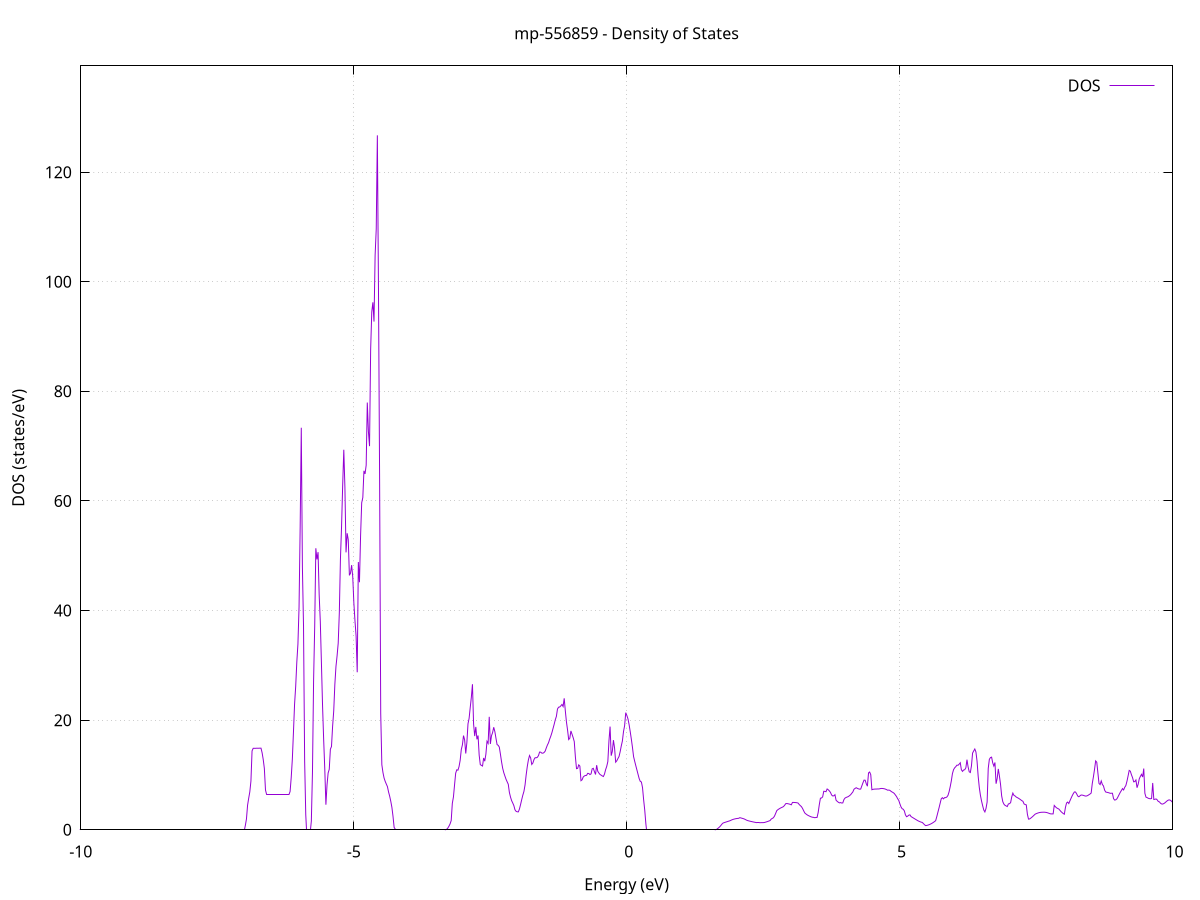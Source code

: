 set title 'mp-556859 - Density of States'
set xlabel 'Energy (eV)'
set ylabel 'DOS (states/eV)'
set grid
set xrange [-10:10]
set yrange [0:139.391]
set xzeroaxis lt -1
set terminal png size 800,600
set output 'mp-556859_dos_gnuplot.png'
plot '-' using 1:2 with lines title 'DOS'
-18.914600 0.000000
-18.894100 0.000000
-18.873600 0.000000
-18.853100 0.000000
-18.832600 0.000000
-18.812100 0.000000
-18.791600 0.000000
-18.771100 0.000000
-18.750600 0.000000
-18.730100 0.000000
-18.709600 0.000000
-18.689100 0.000000
-18.668600 0.000000
-18.648100 0.000000
-18.627600 0.000000
-18.607100 0.000000
-18.586600 0.000000
-18.566100 0.000000
-18.545600 0.000000
-18.525100 0.000000
-18.504600 0.000000
-18.484100 0.000000
-18.463600 0.000000
-18.443100 0.000000
-18.422600 0.000000
-18.402100 0.000000
-18.381700 0.000000
-18.361200 0.000000
-18.340700 0.000000
-18.320200 0.000000
-18.299700 0.000000
-18.279200 0.000000
-18.258700 0.000000
-18.238200 0.000000
-18.217700 0.000000
-18.197200 0.000000
-18.176700 0.000000
-18.156200 0.000000
-18.135700 0.000000
-18.115200 0.000000
-18.094700 0.000000
-18.074200 0.000000
-18.053700 0.000000
-18.033200 0.000000
-18.012700 0.000000
-17.992200 0.000000
-17.971700 0.000000
-17.951200 0.000000
-17.930700 0.000000
-17.910200 0.000000
-17.889700 0.000000
-17.869200 0.000000
-17.848700 0.000000
-17.828200 0.000000
-17.807700 0.000000
-17.787200 0.000000
-17.766800 0.000000
-17.746300 0.000000
-17.725800 0.000000
-17.705300 0.000000
-17.684800 0.000000
-17.664300 0.000000
-17.643800 0.000000
-17.623300 0.000000
-17.602800 0.000000
-17.582300 0.000000
-17.561800 0.000000
-17.541300 0.000000
-17.520800 0.000000
-17.500300 0.000000
-17.479800 0.000000
-17.459300 0.000000
-17.438800 0.000000
-17.418300 0.000000
-17.397800 0.000000
-17.377300 0.000000
-17.356800 0.000000
-17.336300 0.000000
-17.315800 0.000000
-17.295300 0.000000
-17.274800 0.000000
-17.254300 0.000000
-17.233800 0.000000
-17.213300 0.000000
-17.192800 0.000000
-17.172300 0.000000
-17.151800 0.000000
-17.131400 0.000000
-17.110900 0.000000
-17.090400 0.000000
-17.069900 0.000000
-17.049400 0.005500
-17.028900 0.795100
-17.008400 2.482000
-16.987900 5.454400
-16.967400 7.640600
-16.946900 9.557300
-16.926400 9.855300
-16.905900 10.261700
-16.885400 15.943500
-16.864900 18.017700
-16.844400 21.196600
-16.823900 34.826800
-16.803400 37.112000
-16.782900 34.998900
-16.762400 32.748000
-16.741900 25.202600
-16.721400 23.747600
-16.700900 23.756600
-16.680400 22.887800
-16.659900 19.266500
-16.639400 16.420000
-16.618900 11.788600
-16.598400 6.389800
-16.577900 0.000000
-16.557400 3.635900
-16.536900 11.410300
-16.516500 17.826600
-16.496000 20.524600
-16.475500 20.948600
-16.455000 20.952500
-16.434500 20.956700
-16.414000 20.961200
-16.393500 21.034800
-16.373000 21.877400
-16.352500 24.574700
-16.332000 31.552200
-16.311500 39.707800
-16.291000 40.211600
-16.270500 40.271700
-16.250000 35.985000
-16.229500 0.000000
-16.209000 0.000000
-16.188500 0.000000
-16.168000 0.000000
-16.147500 0.000000
-16.127000 0.000000
-16.106500 0.000000
-16.086000 0.000000
-16.065500 0.000000
-16.045000 0.000000
-16.024500 0.000000
-16.004000 0.000000
-15.983500 0.000000
-15.963000 0.000000
-15.942500 0.000000
-15.922000 0.000000
-15.901500 0.000000
-15.881100 0.000000
-15.860600 0.000000
-15.840100 0.000000
-15.819600 0.000000
-15.799100 0.000000
-15.778600 0.000000
-15.758100 0.000000
-15.737600 0.000000
-15.717100 0.000000
-15.696600 0.000000
-15.676100 0.000000
-15.655600 0.000000
-15.635100 0.000000
-15.614600 0.000000
-15.594100 0.000000
-15.573600 0.000000
-15.553100 0.000000
-15.532600 0.000000
-15.512100 0.000000
-15.491600 0.000000
-15.471100 0.000000
-15.450600 0.000000
-15.430100 0.000000
-15.409600 0.000000
-15.389100 0.000000
-15.368600 0.000000
-15.348100 0.000000
-15.327600 0.000000
-15.307100 0.000000
-15.286600 0.000000
-15.266200 0.000000
-15.245700 0.000000
-15.225200 0.000000
-15.204700 0.000000
-15.184200 0.000000
-15.163700 0.000000
-15.143200 0.000000
-15.122700 0.000000
-15.102200 0.000000
-15.081700 0.000000
-15.061200 0.000000
-15.040700 0.000000
-15.020200 0.000000
-14.999700 0.000000
-14.979200 0.000000
-14.958700 0.000000
-14.938200 0.000000
-14.917700 0.000000
-14.897200 0.000000
-14.876700 0.000000
-14.856200 0.000000
-14.835700 0.000000
-14.815200 0.000000
-14.794700 0.000000
-14.774200 0.000000
-14.753700 0.000000
-14.733200 0.000000
-14.712700 0.000000
-14.692200 0.000000
-14.671700 0.000000
-14.651200 0.000000
-14.630800 0.000000
-14.610300 0.000000
-14.589800 0.000000
-14.569300 0.000000
-14.548800 0.000000
-14.528300 0.000000
-14.507800 0.000000
-14.487300 0.000000
-14.466800 0.000000
-14.446300 0.000000
-14.425800 0.000000
-14.405300 0.000000
-14.384800 0.000000
-14.364300 0.000000
-14.343800 0.000000
-14.323300 0.000000
-14.302800 0.000000
-14.282300 0.000000
-14.261800 0.000000
-14.241300 0.000000
-14.220800 0.000000
-14.200300 0.000000
-14.179800 0.000000
-14.159300 0.000000
-14.138800 0.000000
-14.118300 0.000000
-14.097800 0.000000
-14.077300 0.000000
-14.056800 0.000000
-14.036300 0.000000
-14.015900 0.000000
-13.995400 0.000000
-13.974900 0.000000
-13.954400 0.000000
-13.933900 0.000000
-13.913400 0.000000
-13.892900 0.000000
-13.872400 0.000000
-13.851900 0.000000
-13.831400 0.000000
-13.810900 0.000000
-13.790400 0.000000
-13.769900 0.000000
-13.749400 0.000000
-13.728900 0.000000
-13.708400 0.000000
-13.687900 0.000000
-13.667400 0.000000
-13.646900 0.000000
-13.626400 0.000000
-13.605900 0.000000
-13.585400 0.000000
-13.564900 0.000000
-13.544400 0.000000
-13.523900 0.000000
-13.503400 0.000000
-13.482900 0.000000
-13.462400 0.000000
-13.441900 0.000000
-13.421400 0.000000
-13.400900 0.000000
-13.380500 0.000000
-13.360000 0.000000
-13.339500 0.000000
-13.319000 0.000000
-13.298500 0.000000
-13.278000 0.000000
-13.257500 0.000000
-13.237000 0.000000
-13.216500 0.000000
-13.196000 0.000000
-13.175500 0.000000
-13.155000 0.000000
-13.134500 0.000000
-13.114000 0.000000
-13.093500 0.000000
-13.073000 0.000000
-13.052500 0.000000
-13.032000 0.000000
-13.011500 0.000000
-12.991000 0.000000
-12.970500 0.000000
-12.950000 0.000000
-12.929500 0.000000
-12.909000 0.000000
-12.888500 0.000000
-12.868000 0.000000
-12.847500 0.000000
-12.827000 0.000000
-12.806500 0.000000
-12.786000 0.000000
-12.765600 0.000000
-12.745100 0.000000
-12.724600 0.000000
-12.704100 0.000000
-12.683600 0.000000
-12.663100 0.000000
-12.642600 0.000000
-12.622100 0.000000
-12.601600 0.000000
-12.581100 0.000000
-12.560600 0.000000
-12.540100 0.000000
-12.519600 0.000000
-12.499100 0.000000
-12.478600 0.000000
-12.458100 0.000000
-12.437600 0.000000
-12.417100 0.000000
-12.396600 0.000000
-12.376100 0.000000
-12.355600 0.000000
-12.335100 0.000000
-12.314600 0.000000
-12.294100 0.000000
-12.273600 0.000000
-12.253100 0.000000
-12.232600 0.000000
-12.212100 0.000000
-12.191600 0.000000
-12.171100 0.000000
-12.150600 0.000000
-12.130200 0.000000
-12.109700 0.000000
-12.089200 0.000000
-12.068700 0.000000
-12.048200 0.000000
-12.027700 0.000000
-12.007200 0.000000
-11.986700 0.000000
-11.966200 0.000000
-11.945700 0.000000
-11.925200 0.000000
-11.904700 0.000000
-11.884200 0.000000
-11.863700 0.000000
-11.843200 0.000000
-11.822700 0.000000
-11.802200 0.000000
-11.781700 0.000000
-11.761200 0.000000
-11.740700 0.000000
-11.720200 0.000000
-11.699700 0.000000
-11.679200 0.000000
-11.658700 0.000000
-11.638200 0.000000
-11.617700 0.000000
-11.597200 0.000000
-11.576700 0.000000
-11.556200 0.000000
-11.535700 0.000000
-11.515300 0.000000
-11.494800 0.000000
-11.474300 0.000000
-11.453800 0.000000
-11.433300 0.000000
-11.412800 0.000000
-11.392300 0.000000
-11.371800 0.000000
-11.351300 0.000000
-11.330800 0.000000
-11.310300 0.000000
-11.289800 0.000000
-11.269300 0.000000
-11.248800 0.000000
-11.228300 0.000000
-11.207800 0.000000
-11.187300 0.000000
-11.166800 0.000000
-11.146300 0.000000
-11.125800 0.000000
-11.105300 0.000000
-11.084800 0.000000
-11.064300 0.000000
-11.043800 0.000000
-11.023300 0.000000
-11.002800 0.000000
-10.982300 0.000000
-10.961800 0.000000
-10.941300 0.000000
-10.920800 0.000000
-10.900300 0.000000
-10.879900 0.000000
-10.859400 0.000000
-10.838900 0.000000
-10.818400 0.000000
-10.797900 0.000000
-10.777400 0.000000
-10.756900 0.000000
-10.736400 0.000000
-10.715900 0.000000
-10.695400 0.000000
-10.674900 0.000000
-10.654400 0.000000
-10.633900 0.000000
-10.613400 0.000000
-10.592900 0.000000
-10.572400 0.000000
-10.551900 0.000000
-10.531400 0.000000
-10.510900 0.000000
-10.490400 0.000000
-10.469900 0.000000
-10.449400 0.000000
-10.428900 0.000000
-10.408400 0.000000
-10.387900 0.000000
-10.367400 0.000000
-10.346900 0.000000
-10.326400 0.000000
-10.305900 0.000000
-10.285400 0.000000
-10.265000 0.000000
-10.244500 0.000000
-10.224000 0.000000
-10.203500 0.000000
-10.183000 0.000000
-10.162500 0.000000
-10.142000 0.000000
-10.121500 0.000000
-10.101000 0.000000
-10.080500 0.000000
-10.060000 0.000000
-10.039500 0.000000
-10.019000 0.000000
-9.998500 0.000000
-9.978000 0.000000
-9.957500 0.000000
-9.937000 0.000000
-9.916500 0.000000
-9.896000 0.000000
-9.875500 0.000000
-9.855000 0.000000
-9.834500 0.000000
-9.814000 0.000000
-9.793500 0.000000
-9.773000 0.000000
-9.752500 0.000000
-9.732000 0.000000
-9.711500 0.000000
-9.691000 0.000000
-9.670500 0.000000
-9.650000 0.000000
-9.629600 0.000000
-9.609100 0.000000
-9.588600 0.000000
-9.568100 0.000000
-9.547600 0.000000
-9.527100 0.000000
-9.506600 0.000000
-9.486100 0.000000
-9.465600 0.000000
-9.445100 0.000000
-9.424600 0.000000
-9.404100 0.000000
-9.383600 0.000000
-9.363100 0.000000
-9.342600 0.000000
-9.322100 0.000000
-9.301600 0.000000
-9.281100 0.000000
-9.260600 0.000000
-9.240100 0.000000
-9.219600 0.000000
-9.199100 0.000000
-9.178600 0.000000
-9.158100 0.000000
-9.137600 0.000000
-9.117100 0.000000
-9.096600 0.000000
-9.076100 0.000000
-9.055600 0.000000
-9.035100 0.000000
-9.014700 0.000000
-8.994200 0.000000
-8.973700 0.000000
-8.953200 0.000000
-8.932700 0.000000
-8.912200 0.000000
-8.891700 0.000000
-8.871200 0.000000
-8.850700 0.000000
-8.830200 0.000000
-8.809700 0.000000
-8.789200 0.000000
-8.768700 0.000000
-8.748200 0.000000
-8.727700 0.000000
-8.707200 0.000000
-8.686700 0.000000
-8.666200 0.000000
-8.645700 0.000000
-8.625200 0.000000
-8.604700 0.000000
-8.584200 0.000000
-8.563700 0.000000
-8.543200 0.000000
-8.522700 0.000000
-8.502200 0.000000
-8.481700 0.000000
-8.461200 0.000000
-8.440700 0.000000
-8.420200 0.000000
-8.399700 0.000000
-8.379300 0.000000
-8.358800 0.000000
-8.338300 0.000000
-8.317800 0.000000
-8.297300 0.000000
-8.276800 0.000000
-8.256300 0.000000
-8.235800 0.000000
-8.215300 0.000000
-8.194800 0.000000
-8.174300 0.000000
-8.153800 0.000000
-8.133300 0.000000
-8.112800 0.000000
-8.092300 0.000000
-8.071800 0.000000
-8.051300 0.000000
-8.030800 0.000000
-8.010300 0.000000
-7.989800 0.000000
-7.969300 0.000000
-7.948800 0.000000
-7.928300 0.000000
-7.907800 0.000000
-7.887300 0.000000
-7.866800 0.000000
-7.846300 0.000000
-7.825800 0.000000
-7.805300 0.000000
-7.784800 0.000000
-7.764400 0.000000
-7.743900 0.000000
-7.723400 0.000000
-7.702900 0.000000
-7.682400 0.000000
-7.661900 0.000000
-7.641400 0.000000
-7.620900 0.000000
-7.600400 0.000000
-7.579900 0.000000
-7.559400 0.000000
-7.538900 0.000000
-7.518400 0.000000
-7.497900 0.000000
-7.477400 0.000000
-7.456900 0.000000
-7.436400 0.000000
-7.415900 0.000000
-7.395400 0.000000
-7.374900 0.000000
-7.354400 0.000000
-7.333900 0.000000
-7.313400 0.000000
-7.292900 0.000000
-7.272400 0.000000
-7.251900 0.000000
-7.231400 0.000000
-7.210900 0.000000
-7.190400 0.000000
-7.169900 0.000000
-7.149400 0.000000
-7.129000 0.000000
-7.108500 0.000000
-7.088000 0.000000
-7.067500 0.000000
-7.047000 0.000000
-7.026500 0.000000
-7.006000 0.000000
-6.985500 0.775100
-6.965000 1.966500
-6.944500 4.485800
-6.924000 5.758900
-6.903500 6.925900
-6.883000 8.891300
-6.862500 14.390900
-6.842000 14.862600
-6.821500 14.866700
-6.801000 14.870900
-6.780500 14.875100
-6.760000 14.879300
-6.739500 14.883600
-6.719000 14.887900
-6.698500 14.892300
-6.678000 14.037600
-6.657500 12.806400
-6.637000 11.181700
-6.616500 7.261700
-6.596000 6.439100
-6.575500 6.438900
-6.555000 6.438600
-6.534500 6.438400
-6.514100 6.438100
-6.493600 6.437800
-6.473100 6.437600
-6.452600 6.437300
-6.432100 6.437000
-6.411600 6.436800
-6.391100 6.436500
-6.370600 6.436300
-6.350100 6.436000
-6.329600 6.435700
-6.309100 6.435500
-6.288600 6.435200
-6.268100 6.435000
-6.247600 6.434700
-6.227100 6.434400
-6.206600 6.434200
-6.186100 6.436000
-6.165600 6.981200
-6.145100 9.533100
-6.124600 12.856500
-6.104100 17.790200
-6.083600 22.922000
-6.063100 26.139500
-6.042600 30.583300
-6.022100 33.885300
-6.001600 40.639000
-5.981100 55.235900
-5.960600 73.356300
-5.940100 47.949300
-5.919600 37.153400
-5.899100 12.542900
-5.878700 2.762500
-5.858200 0.000000
-5.837700 0.000000
-5.817200 0.000000
-5.796700 0.000000
-5.776200 1.602500
-5.755700 10.502300
-5.735200 27.214800
-5.714700 37.123100
-5.694200 51.369200
-5.673700 49.329400
-5.653200 50.661700
-5.632700 42.824900
-5.612200 38.013000
-5.591700 30.431400
-5.571200 22.712400
-5.550700 16.453600
-5.530200 11.094600
-5.509700 4.571700
-5.489200 8.181100
-5.468700 10.359500
-5.448200 11.040100
-5.427700 14.703800
-5.407200 15.194400
-5.386700 18.898000
-5.366200 21.687900
-5.345700 26.511600
-5.325200 29.797900
-5.304700 31.743800
-5.284200 34.052200
-5.263800 39.551500
-5.243300 49.400700
-5.222800 55.322200
-5.202300 62.854800
-5.181800 69.346900
-5.161300 62.435200
-5.140800 50.614800
-5.120300 54.107600
-5.099800 52.936800
-5.079300 46.426500
-5.058800 46.812400
-5.038300 48.293300
-5.017800 46.156900
-4.997300 41.359700
-4.976800 38.091300
-4.956300 35.327400
-4.935800 28.739600
-4.915300 48.855700
-4.894800 45.169700
-4.874300 53.655200
-4.853800 59.669600
-4.833300 60.622800
-4.812800 65.503200
-4.792300 64.940700
-4.771800 66.526400
-4.751300 77.961900
-4.730800 72.666500
-4.710300 70.002100
-4.689800 87.661300
-4.669300 94.504800
-4.648800 96.245100
-4.628400 92.734100
-4.607900 104.856400
-4.587400 109.624900
-4.566900 126.718700
-4.546400 98.748200
-4.525900 64.485900
-4.505400 21.240900
-4.484900 11.874000
-4.464400 10.451800
-4.443900 9.442600
-4.423400 8.832300
-4.402900 8.344800
-4.382400 7.873400
-4.361900 6.903800
-4.341400 6.129600
-4.320900 5.193500
-4.300400 4.077200
-4.279900 2.424700
-4.259400 0.424400
-4.238900 0.000000
-4.218400 0.000000
-4.197900 0.000000
-4.177400 0.000000
-4.156900 0.000000
-4.136400 0.000000
-4.115900 0.000000
-4.095400 0.000000
-4.074900 0.000000
-4.054400 0.000000
-4.033900 0.000000
-4.013500 0.000000
-3.993000 0.000000
-3.972500 0.000000
-3.952000 0.000000
-3.931500 0.000000
-3.911000 0.000000
-3.890500 0.000000
-3.870000 0.000000
-3.849500 0.000000
-3.829000 0.000000
-3.808500 0.000000
-3.788000 0.000000
-3.767500 0.000000
-3.747000 0.000000
-3.726500 0.000000
-3.706000 0.000000
-3.685500 0.000000
-3.665000 0.000000
-3.644500 0.000000
-3.624000 0.000000
-3.603500 0.000000
-3.583000 0.000000
-3.562500 0.000000
-3.542000 0.000000
-3.521500 0.000000
-3.501000 0.000000
-3.480500 0.000000
-3.460000 0.000000
-3.439500 0.000000
-3.419000 0.000000
-3.398500 0.000000
-3.378100 0.000000
-3.357600 0.000000
-3.337100 0.000000
-3.316600 0.004100
-3.296100 0.098700
-3.275600 0.318200
-3.255100 0.658900
-3.234600 1.072800
-3.214100 1.688900
-3.193600 4.820500
-3.173100 5.994400
-3.152600 8.205500
-3.132100 10.332100
-3.111600 10.944600
-3.091100 10.870000
-3.070600 11.526800
-3.050100 12.652700
-3.029600 14.619200
-3.009100 15.472800
-2.988600 17.183300
-2.968100 16.413100
-2.947600 13.919000
-2.927100 15.901800
-2.906600 19.332900
-2.886100 20.336300
-2.865600 22.312200
-2.845100 24.174000
-2.824600 26.558600
-2.804100 19.312500
-2.783600 17.099200
-2.763200 18.770400
-2.742700 16.504800
-2.722200 17.200800
-2.701700 13.614400
-2.681200 11.883800
-2.660700 11.753300
-2.640200 11.630900
-2.619700 13.101400
-2.599200 12.512600
-2.578700 13.796800
-2.558200 16.145400
-2.537700 15.769700
-2.517200 20.609700
-2.496700 15.658200
-2.476200 17.158000
-2.455700 17.734800
-2.435200 18.707000
-2.414700 17.929400
-2.394200 16.717100
-2.373700 15.541700
-2.353200 15.411800
-2.332700 15.082100
-2.312200 13.785600
-2.291700 12.402000
-2.271200 11.223900
-2.250700 10.422400
-2.230200 9.811200
-2.209700 9.221700
-2.189200 8.757600
-2.168700 8.307000
-2.148200 6.820100
-2.127800 5.973500
-2.107300 5.324300
-2.086800 4.886000
-2.066300 4.411100
-2.045800 3.646900
-2.025300 3.364900
-2.004800 3.281500
-1.984300 3.262800
-1.963800 3.792600
-1.943300 4.603700
-1.922800 5.482300
-1.902300 6.304300
-1.881800 6.998900
-1.861300 8.180300
-1.840800 10.010900
-1.820300 11.547300
-1.799800 12.758300
-1.779300 13.548200
-1.758800 13.115900
-1.738300 11.917100
-1.717800 12.183000
-1.697300 12.811700
-1.676800 13.150700
-1.656300 13.136800
-1.635800 13.225400
-1.615300 13.534400
-1.594800 14.185900
-1.574300 14.159100
-1.553800 13.985600
-1.533300 13.975200
-1.512900 14.095900
-1.492400 14.351800
-1.471900 14.946600
-1.451400 15.465600
-1.430900 15.881200
-1.410400 16.526600
-1.389900 17.073600
-1.369400 17.708500
-1.348900 18.467200
-1.328400 19.218700
-1.307900 20.055200
-1.287400 20.682400
-1.266900 22.044500
-1.246400 22.367300
-1.225900 22.410900
-1.205400 22.617000
-1.184900 22.869400
-1.164400 22.491700
-1.143900 23.983700
-1.123400 21.704300
-1.102900 19.678200
-1.082400 18.202900
-1.061900 16.461400
-1.041400 16.699700
-1.020900 18.037500
-1.000400 17.429400
-0.979900 16.818800
-0.959400 16.081100
-0.938900 13.273500
-0.918400 11.153300
-0.897900 11.210800
-0.877500 11.841300
-0.857000 11.622100
-0.836500 8.954800
-0.816000 9.112600
-0.795500 9.631900
-0.775000 9.819300
-0.754500 9.905600
-0.734000 9.933300
-0.713500 10.294800
-0.693000 10.266600
-0.672500 10.073200
-0.652000 10.199300
-0.631500 11.116600
-0.611000 11.211900
-0.590500 10.607500
-0.570000 10.091900
-0.549500 11.787200
-0.529000 10.678500
-0.508500 10.357400
-0.488000 10.092500
-0.467500 9.968800
-0.447000 9.827400
-0.426500 9.715600
-0.406000 10.160000
-0.385500 10.959900
-0.365000 11.561800
-0.344500 12.449200
-0.324000 16.223000
-0.303500 18.827300
-0.283000 13.524000
-0.262600 14.294200
-0.242100 16.362100
-0.221600 14.942100
-0.201100 12.337700
-0.180600 12.585600
-0.160100 12.998100
-0.139600 13.365100
-0.119100 14.233100
-0.098600 15.288600
-0.078100 16.195900
-0.057600 17.907200
-0.037100 19.000500
-0.016600 21.369500
0.003900 20.857700
0.024400 20.228000
0.044900 19.197800
0.065400 17.920100
0.085900 16.543800
0.106400 15.045000
0.126900 13.355300
0.147400 12.496000
0.167900 11.695700
0.188400 10.903400
0.208900 10.118900
0.229400 9.342500
0.249900 8.828600
0.270400 8.720700
0.290900 7.684400
0.311400 5.458500
0.331900 3.535000
0.352400 1.062600
0.372800 0.000000
0.393300 0.000000
0.413800 0.000000
0.434300 0.000000
0.454800 0.000000
0.475300 0.000000
0.495800 0.000000
0.516300 0.000000
0.536800 0.000000
0.557300 0.000000
0.577800 0.000000
0.598300 0.000000
0.618800 0.000000
0.639300 0.000000
0.659800 0.000000
0.680300 0.000000
0.700800 0.000000
0.721300 0.000000
0.741800 0.000000
0.762300 0.000000
0.782800 0.000000
0.803300 0.000000
0.823800 0.000000
0.844300 0.000000
0.864800 0.000000
0.885300 0.000000
0.905800 0.000000
0.926300 0.000000
0.946800 0.000000
0.967300 0.000000
0.987700 0.000000
1.008200 0.000000
1.028700 0.000000
1.049200 0.000000
1.069700 0.000000
1.090200 0.000000
1.110700 0.000000
1.131200 0.000000
1.151700 0.000000
1.172200 0.000000
1.192700 0.000000
1.213200 0.000000
1.233700 0.000000
1.254200 0.000000
1.274700 0.000000
1.295200 0.000000
1.315700 0.000000
1.336200 0.000000
1.356700 0.000000
1.377200 0.000000
1.397700 0.000000
1.418200 0.000000
1.438700 0.000000
1.459200 0.000000
1.479700 0.000000
1.500200 0.000000
1.520700 0.000000
1.541200 0.000000
1.561700 0.000000
1.582200 0.000000
1.602700 0.000000
1.623100 0.000600
1.643600 0.054200
1.664100 0.191800
1.684600 0.362100
1.705100 0.542800
1.725600 0.778900
1.746100 1.039100
1.766600 1.233700
1.787100 1.303700
1.807600 1.372400
1.828100 1.439900
1.848600 1.506300
1.869100 1.571400
1.889600 1.635400
1.910100 1.731800
1.930600 1.824200
1.951100 1.898800
1.971600 1.956500
1.992100 2.004200
2.012600 2.043600
2.033100 2.074600
2.053600 2.097200
2.074100 2.209900
2.094600 2.153800
2.115100 2.096000
2.135600 2.036700
2.156100 1.964600
2.176600 1.860500
2.197100 1.755800
2.217600 1.675100
2.238000 1.620100
2.258500 1.568600
2.279000 1.519200
2.299500 1.472000
2.320000 1.426900
2.340500 1.383900
2.361000 1.343100
2.381500 1.304300
2.402000 1.282400
2.422500 1.282800
2.443000 1.289600
2.463500 1.302900
2.484000 1.308000
2.504500 1.307700
2.525000 1.331700
2.545500 1.392500
2.566000 1.457600
2.586500 1.527000
2.607000 1.600700
2.627500 1.678700
2.648000 1.948200
2.668500 2.073600
2.689000 2.198900
2.709500 2.514900
2.730000 2.988600
2.750500 3.493400
2.771000 3.667200
2.791500 3.805400
2.812000 3.927700
2.832500 4.034200
2.853000 4.124700
2.873400 4.235900
2.893900 4.468400
2.914400 4.762900
2.934900 4.790100
2.955400 4.753300
2.975900 4.702100
2.996400 4.636500
3.016900 4.557000
3.037400 4.983900
3.057900 4.988800
3.078400 4.978600
3.098900 4.959100
3.119400 4.931700
3.139900 4.882400
3.160400 4.618900
3.180900 4.415600
3.201400 4.231600
3.221900 3.909300
3.242400 3.476700
3.262900 3.075500
3.283400 2.894600
3.303900 2.741300
3.324400 2.615600
3.344900 2.517600
3.365400 2.417500
3.385900 2.339600
3.406400 2.286700
3.426900 2.258600
3.447400 2.200900
3.467900 2.241700
3.488300 2.254800
3.508800 3.154700
3.529300 4.568500
3.549800 5.757300
3.570300 5.802400
3.590800 5.999300
3.611300 7.025900
3.631800 7.008600
3.652300 6.947500
3.672800 7.446700
3.693300 7.299600
3.713800 7.089300
3.734300 6.815800
3.754800 6.345500
3.775300 6.168600
3.795800 6.195800
3.816300 6.399500
3.836800 5.391900
3.857300 5.187700
3.877800 5.024700
3.898300 4.907400
3.918800 4.959200
3.939300 4.882800
3.959800 4.901000
3.980300 5.501400
4.000800 5.785500
4.021300 5.901300
4.041800 5.979700
4.062300 6.068100
4.082800 6.225300
4.103200 6.391700
4.123700 6.655600
4.144200 6.905800
4.164700 7.394900
4.185200 7.548500
4.205700 7.672500
4.226200 7.559200
4.246700 7.468800
4.267200 7.413200
4.287700 7.427700
4.308200 7.994100
4.328700 8.558700
4.349200 9.062900
4.369700 9.042800
4.390200 8.387800
4.410700 7.949500
4.431200 10.369500
4.451700 10.539800
4.472200 10.050000
4.492700 7.306500
4.513200 7.381900
4.533700 7.414900
4.554200 7.426200
4.574700 7.437100
4.595200 7.444200
4.615700 7.447200
4.636200 7.477200
4.656700 7.535500
4.677200 7.541400
4.697700 7.521200
4.718200 7.484900
4.738600 7.428400
4.759100 7.340800
4.779600 7.229400
4.800100 7.240000
4.820600 7.206200
4.841100 7.037800
4.861600 6.898300
4.882100 6.787300
4.902600 6.633300
4.923100 6.352800
4.943600 6.077700
4.964100 5.678600
4.984600 5.375600
5.005100 4.751700
5.025600 4.195500
5.046100 3.850100
5.066600 3.749600
5.087100 3.458300
5.107600 2.719500
5.128100 2.382500
5.148600 2.484000
5.169100 2.668000
5.189600 2.719800
5.210100 2.412800
5.230600 2.286300
5.251100 2.160700
5.271600 2.035700
5.292100 1.911500
5.312600 1.788000
5.333100 1.665300
5.353500 1.560800
5.374000 1.473500
5.394500 1.394500
5.415000 1.342500
5.435500 1.148000
5.456000 0.932400
5.476500 0.760800
5.497000 0.789500
5.517500 0.845500
5.538000 0.916500
5.558500 1.002600
5.579000 1.103700
5.599500 1.219900
5.620000 1.351100
5.640500 1.497400
5.661000 1.659400
5.681500 2.385900
5.702000 3.195200
5.722500 3.980900
5.743000 4.822100
5.763500 5.646700
5.784000 5.853200
5.804500 5.642100
5.825000 5.866400
5.845500 5.870700
5.866000 5.978700
5.886500 6.267100
5.907000 6.930300
5.927500 7.856800
5.948000 8.915900
5.968500 10.248000
5.988900 10.961700
6.009400 11.303500
6.029900 11.516600
6.050400 11.790000
6.070900 11.772200
6.091400 11.968500
6.111900 12.228700
6.132400 10.957700
6.152900 10.654900
6.173400 10.905600
6.193900 10.959800
6.214400 11.307600
6.234900 12.790700
6.255400 11.475800
6.275900 10.576800
6.296400 10.449200
6.316900 11.658700
6.337400 13.992800
6.357900 14.389000
6.378400 14.740600
6.398900 14.191300
6.419400 12.511400
6.439900 9.775400
6.460400 7.727000
6.480900 6.303200
6.501400 5.260400
6.521900 4.392900
6.542400 3.609800
6.562900 3.257600
6.583400 3.885400
6.603800 5.049800
6.624300 11.194900
6.644800 12.854100
6.665300 13.179200
6.685800 13.252700
6.706300 12.219100
6.726800 11.635000
6.747300 12.279900
6.767800 8.406000
6.788300 9.360700
6.808800 11.102500
6.829300 9.806600
6.849800 8.286300
6.870300 6.178700
6.890800 5.129000
6.911300 4.680900
6.931800 4.457000
6.952300 4.352300
6.972800 4.239200
6.993300 4.714000
7.013800 4.765600
7.034300 4.950300
7.054800 5.996200
7.075300 6.694200
7.095800 6.274700
7.116300 6.172700
7.136800 5.974800
7.157300 5.867400
7.177800 5.751700
7.198300 5.620000
7.218800 5.472500
7.239200 5.314700
7.259700 5.200300
7.280200 4.723300
7.300700 4.604300
7.321200 4.547600
7.341700 2.834200
7.362200 1.943000
7.382700 1.979000
7.403200 2.124900
7.423700 2.289300
7.444200 2.472200
7.464700 2.670900
7.485200 2.860600
7.505700 2.947400
7.526200 3.031800
7.546700 3.098900
7.567200 3.148800
7.587700 3.182000
7.608200 3.198700
7.628700 3.206300
7.649200 3.207700
7.669700 3.190200
7.690200 3.159100
7.710700 3.100000
7.731200 3.028000
7.751700 2.945400
7.772200 2.895600
7.792700 2.893200
7.813200 2.891600
7.833700 4.443800
7.854100 4.212700
7.874600 4.017100
7.895100 3.887900
7.915600 3.801000
7.936100 3.571500
7.956600 3.329100
7.977100 3.143800
7.997600 2.967100
8.018100 2.837700
8.038600 4.070200
8.059100 4.889000
8.079600 5.054800
8.100100 4.788500
8.120600 5.272800
8.141100 5.742900
8.161600 6.192300
8.182100 6.585200
8.202600 6.903200
8.223100 6.890600
8.243600 6.565800
8.264100 6.154000
8.284600 6.025100
8.305100 6.191400
8.325600 6.342000
8.346100 6.325000
8.366600 6.280800
8.387100 6.203200
8.407600 6.148300
8.428100 6.170200
8.448600 6.261000
8.469100 6.394100
8.489500 6.527300
8.510000 6.700500
8.530500 8.452200
8.551000 9.645400
8.571500 11.015600
8.592000 12.566000
8.612500 12.326600
8.633000 10.402900
8.653500 8.460000
8.674000 8.246300
8.694500 8.909100
8.715000 8.267600
8.735500 7.995600
8.756000 7.240700
8.776500 6.889400
8.797000 6.839800
8.817500 6.794900
8.838000 6.735400
8.858500 6.656900
8.879000 6.666900
8.899500 6.667200
8.920000 5.679800
8.940500 5.417300
8.961000 5.469200
8.981500 5.645300
9.002000 6.022600
9.022500 6.433000
9.043000 6.827600
9.063500 7.161600
9.084000 7.513900
9.104400 7.263900
9.124900 7.746600
9.145400 8.069200
9.165900 8.859500
9.186400 9.826200
9.206900 10.832500
9.227400 10.693000
9.247900 10.036400
9.268400 9.507600
9.288900 8.747100
9.309400 8.799600
9.329900 9.086900
9.350400 7.675200
9.370900 8.308000
9.391400 9.304600
9.411900 9.749600
9.432400 10.118200
9.452900 9.624700
9.473400 11.171000
9.493900 6.661100
9.514400 5.951400
9.534900 5.873500
9.555400 5.749800
9.575900 5.686700
9.596400 5.658500
9.616900 5.703200
9.637400 8.536700
9.657900 5.526100
9.678400 5.566600
9.698900 5.626500
9.719400 5.471700
9.739800 5.164300
9.760300 5.088600
9.780800 4.840500
9.801300 4.705000
9.821800 4.699000
9.842300 4.789800
9.862800 4.932100
9.883300 5.118100
9.903800 5.290400
9.924300 5.421100
9.944800 5.450400
9.965300 5.366500
9.985800 5.169300
10.006300 4.927000
10.026800 4.658100
10.047300 4.607700
10.067800 4.364500
10.088300 4.125900
10.108800 4.059700
10.129300 3.986600
10.149800 3.915100
10.170300 3.918200
10.190800 3.912400
10.211300 3.912900
10.231800 3.918200
10.252300 3.914200
10.272800 3.857800
10.293300 3.828800
10.313800 3.833600
10.334300 3.782000
10.354700 3.643100
10.375200 3.390100
10.395700 3.054200
10.416200 2.724600
10.436700 2.401500
10.457200 2.319000
10.477700 2.270500
10.498200 2.339000
10.518700 2.458700
10.539200 2.620700
10.559700 2.960600
10.580200 3.414000
10.600700 4.296300
10.621200 5.140900
10.641700 5.668700
10.662200 4.602400
10.682700 4.310000
10.703200 4.023600
10.723700 3.769400
10.744200 3.569900
10.764700 3.426900
10.785200 3.302500
10.805700 3.191500
10.826200 3.088500
10.846700 2.990800
10.867200 2.928900
10.887700 2.832900
10.908200 2.842100
10.928700 2.868500
10.949200 2.909000
10.969700 2.957600
10.990100 3.014100
11.010600 3.078400
11.031100 3.150600
11.051600 3.226600
11.072100 3.287700
11.092600 3.341600
11.113100 3.388300
11.133600 3.427900
11.154100 3.460500
11.174600 5.270500
11.195100 6.423700
11.215600 7.731300
11.236100 6.916300
11.256600 7.246600
11.277100 7.305800
11.297600 6.574900
11.318100 6.047200
11.338600 5.514500
11.359100 5.611200
11.379600 5.076900
11.400100 4.403000
11.420600 3.847700
11.441100 3.544800
11.461600 3.295500
11.482100 3.090000
11.502600 2.928300
11.523100 2.801800
11.543600 2.667100
11.564100 2.538200
11.584600 2.418000
11.605000 2.306400
11.625500 2.218300
11.646000 2.180600
11.666500 2.201200
11.687000 2.163400
11.707500 2.217700
11.728000 2.279500
11.748500 2.355600
11.769000 2.447300
11.789500 2.871100
11.810000 2.824300
11.830500 2.982600
11.851000 3.155500
11.871500 4.015500
11.892000 4.063400
11.912500 3.906000
11.933000 3.380700
11.953500 2.747200
11.974000 2.176100
11.994500 2.626300
12.015000 3.417800
12.035500 4.555300
12.056000 4.476500
12.076500 4.477200
12.097000 4.548900
12.117500 4.680000
12.138000 4.817800
12.158500 4.951800
12.179000 4.938400
12.199500 4.967800
12.220000 4.818300
12.240400 4.772900
12.260900 4.809900
12.281400 4.842300
12.301900 4.960800
12.322400 4.976500
12.342900 4.995400
12.363400 5.017700
12.383900 5.047900
12.404400 5.093400
12.424900 5.161600
12.445400 5.263400
12.465900 5.490100
12.486400 5.904600
12.506900 6.094600
12.527400 6.086600
12.547900 6.068500
12.568400 6.020000
12.588900 5.942300
12.609400 5.835200
12.629900 5.740400
12.650400 5.685500
12.670900 5.648100
12.691400 5.600400
12.711900 5.503200
12.732400 5.426700
12.752900 5.424100
12.773400 5.415200
12.793900 5.083400
12.814400 5.003300
12.834900 4.832300
12.855300 4.743200
12.875800 4.736800
12.896300 4.727300
12.916800 4.760700
12.937300 4.832200
12.957800 5.008000
12.978300 5.077400
12.998800 5.153700
13.019300 5.236800
13.039800 5.336100
13.060300 5.497600
13.080800 5.639700
13.101300 5.699800
13.121800 5.754500
13.142300 5.796900
13.162800 5.794500
13.183300 5.786900
13.203800 5.779500
13.224300 5.779800
13.244800 5.795300
13.265300 5.779700
13.285800 5.757300
13.306300 5.605200
13.326800 5.572600
13.347300 5.561000
13.367800 5.570000
13.388300 5.586700
13.408800 5.600000
13.429300 5.623300
13.449800 5.659700
13.470300 5.737500
13.490700 5.933000
13.511200 6.246600
13.531700 5.733000
13.552200 5.159700
13.572700 4.887800
13.593200 4.975400
13.613700 5.143000
13.634200 5.281200
13.654700 5.431900
13.675200 5.594700
13.695700 5.754100
13.716200 5.874100
13.736700 5.942800
13.757200 5.964100
13.777700 5.887200
13.798200 5.788100
13.818700 5.694800
13.839200 5.605300
13.859700 5.504200
13.880200 5.375400
13.900700 5.218000
13.921200 5.162200
13.941700 5.300400
13.962200 5.656500
13.982700 6.297500
14.003200 6.818700
14.023700 6.960700
14.044200 6.853000
14.064700 6.753900
14.085200 6.604800
14.105600 6.557000
14.126100 6.574100
14.146600 6.664700
14.167100 6.747300
14.187600 6.782700
14.208100 6.767000
14.228600 6.650300
14.249100 6.588400
14.269600 6.585100
14.290100 6.576400
14.310600 6.504800
14.331100 6.375200
14.351600 6.221700
14.372100 6.078500
14.392600 5.840600
14.413100 5.783100
14.433600 5.756100
14.454100 5.717200
14.474600 5.769200
14.495100 5.700600
14.515600 5.713000
14.536100 5.733500
14.556600 5.801200
14.577100 5.872600
14.597600 6.312200
14.618100 7.339800
14.638600 8.176100
14.659100 8.396100
14.679600 9.881400
14.700100 9.930500
14.720600 9.695600
14.741000 8.754400
14.761500 8.499100
14.782000 8.404300
14.802500 8.399800
14.823000 8.465600
14.843500 8.329100
14.864000 7.704100
14.884500 7.012600
14.905000 7.248800
14.925500 9.303700
14.946000 6.823100
14.966500 6.868700
14.987000 7.174700
15.007500 7.660000
15.028000 7.652900
15.048500 7.387900
15.069000 7.067700
15.089500 6.871800
15.110000 6.942600
15.130500 7.039100
15.151000 7.160400
15.171500 7.330500
15.192000 7.537900
15.212500 7.756600
15.233000 8.426300
15.253500 8.055100
15.274000 9.394300
15.294500 9.082700
15.315000 7.857600
15.335500 6.746100
15.355900 6.856500
15.376400 6.899200
15.396900 6.880500
15.417400 6.825700
15.437900 7.632500
15.458400 5.917000
15.478900 5.818100
15.499400 6.690100
15.519900 6.976900
15.540400 7.231900
15.560900 8.013100
15.581400 5.728300
15.601900 5.785700
15.622400 5.686200
15.642900 5.679700
15.663400 5.607700
15.683900 5.572200
15.704400 5.570000
15.724900 5.571300
15.745400 5.544800
15.765900 5.532800
15.786400 5.585400
15.806900 5.640200
15.827400 5.665300
15.847900 5.648100
15.868400 5.605900
15.888900 5.569900
15.909400 5.540800
15.929900 5.518300
15.950400 5.505700
15.970900 5.504500
15.991300 5.452400
16.011800 5.364100
16.032300 5.273200
16.052800 5.285800
16.073300 5.259300
16.093800 5.242900
16.114300 5.204100
16.134800 5.943800
16.155300 6.344500
16.175800 6.561500
16.196300 6.701000
16.216800 5.653500
16.237300 5.735300
16.257800 5.861600
16.278300 6.069700
16.298800 6.651900
16.319300 6.615600
16.339800 6.620500
16.360300 6.945300
16.380800 7.176500
16.401300 7.279400
16.421800 6.945300
16.442300 7.604200
16.462800 8.267500
16.483300 11.448200
16.503800 12.855400
16.524300 10.401200
16.544800 12.203100
16.565300 11.366600
16.585800 10.315400
16.606200 8.990900
16.626700 8.994700
16.647200 9.063100
16.667700 8.779100
16.688200 8.518500
16.708700 8.375800
16.729200 8.394300
16.749700 8.554700
16.770200 8.430500
16.790700 8.191800
16.811200 7.942500
16.831700 8.286600
16.852200 8.244900
16.872700 8.087400
16.893200 7.910800
16.913700 7.717700
16.934200 7.589200
16.954700 7.843100
16.975200 7.918900
16.995700 8.736100
17.016200 11.132400
17.036700 10.598700
17.057200 10.535400
17.077700 10.371800
17.098200 10.167500
17.118700 9.886300
17.139200 9.306200
17.159700 9.747000
17.180200 10.024500
17.200700 10.286100
17.221200 10.495400
17.241600 10.366300
17.262100 10.304100
17.282600 10.003500
17.303100 9.651600
17.323600 8.547400
17.344100 8.142700
17.364600 7.968400
17.385100 7.488700
17.405600 7.399100
17.426100 7.841900
17.446600 7.983200
17.467100 8.258500
17.487600 8.657900
17.508100 8.760300
17.528600 8.891300
17.549100 9.199300
17.569600 9.394100
17.590100 9.248400
17.610600 8.966900
17.631100 8.918100
17.651600 8.844000
17.672100 8.743900
17.692600 8.708200
17.713100 8.464500
17.733600 8.461400
17.754100 8.600800
17.774600 8.655500
17.795100 8.753400
17.815600 8.862000
17.836100 8.995500
17.856500 9.450900
17.877000 9.563300
17.897500 9.820500
17.918000 9.988600
17.938500 10.129400
17.959000 10.209200
17.979500 10.360900
18.000000 10.692600
18.020500 11.083600
18.041000 11.478600
18.061500 11.842200
18.082000 12.215000
18.102500 12.509300
18.123000 12.219600
18.143500 11.859400
18.164000 11.549800
18.184500 11.076500
18.205000 10.550100
18.225500 10.182000
18.246000 9.725900
18.266500 9.276700
18.287000 8.031400
18.307500 6.710500
18.328000 6.933500
18.348500 6.994200
18.369000 7.028600
18.389500 6.983800
18.410000 7.035600
18.430500 7.311700
18.451000 8.219700
18.471500 7.984700
18.491900 7.944300
18.512400 7.838900
18.532900 7.729300
18.553400 7.790000
18.573900 7.767700
18.594400 7.723300
18.614900 7.661500
18.635400 7.581200
18.655900 7.456700
18.676400 7.456000
18.696900 7.425900
18.717400 7.413500
18.737900 7.409800
18.758400 7.433100
18.778900 7.293500
18.799400 7.677700
18.819900 8.107200
18.840400 8.193500
18.860900 8.357100
18.881400 8.551800
18.901900 8.876100
18.922400 10.006200
18.942900 8.505800
18.963400 9.284800
18.983900 9.372000
19.004400 9.437800
19.024900 9.575500
19.045400 9.876100
19.065900 10.204800
19.086400 10.520000
19.106800 10.908800
19.127300 11.492400
19.147800 14.046900
19.168300 15.223200
19.188800 11.752700
19.209300 11.465300
19.229800 11.208500
19.250300 10.842800
19.270800 10.611200
19.291300 10.292800
19.311800 9.596900
19.332300 8.198600
19.352800 7.946600
19.373300 7.687400
19.393800 7.279000
19.414300 6.993500
19.434800 6.791700
19.455300 6.429000
19.475800 6.541800
19.496300 6.718100
19.516800 6.956800
19.537300 7.257700
19.557800 7.620000
19.578300 7.961700
19.598800 8.280700
19.619300 9.320400
19.639800 9.508700
19.660300 9.462700
19.680800 9.441300
19.701300 9.532600
19.721800 9.739900
19.742200 9.891500
19.762700 9.536900
19.783200 8.835300
19.803700 8.053000
19.824200 7.241300
19.844700 6.070100
19.865200 5.406300
19.885700 5.097500
19.906200 4.677300
19.926700 4.236800
19.947200 3.775600
19.967700 3.092800
19.988200 2.341900
20.008700 1.787600
20.029200 1.322100
20.049700 1.069300
20.070200 0.849200
20.090700 0.661700
20.111200 0.501200
20.131700 0.332400
20.152200 0.251600
20.172700 0.197300
20.193200 0.147800
20.213700 0.103300
20.234200 0.000000
20.254700 0.000000
20.275200 0.000000
20.295700 0.000000
20.316200 0.000000
20.336700 0.000000
20.357100 0.000000
20.377600 0.000000
20.398100 0.000000
20.418600 0.000000
20.439100 0.000000
20.459600 0.000000
20.480100 0.000000
20.500600 0.000000
20.521100 0.000000
20.541600 0.000000
20.562100 0.000000
20.582600 0.000000
20.603100 0.000000
20.623600 0.000000
20.644100 0.000000
20.664600 0.000000
20.685100 0.000000
20.705600 0.000000
20.726100 0.000000
20.746600 0.000000
20.767100 0.000000
20.787600 0.000000
20.808100 0.000000
20.828600 0.000000
20.849100 0.000000
20.869600 0.000000
20.890100 0.000000
20.910600 0.000000
20.931100 0.000000
20.951600 0.000000
20.972100 0.000000
20.992500 0.000000
21.013000 0.000000
21.033500 0.000000
21.054000 0.000000
21.074500 0.000000
21.095000 0.000000
21.115500 0.000000
21.136000 0.000000
21.156500 0.000000
21.177000 0.000000
21.197500 0.000000
21.218000 0.000000
21.238500 0.000000
21.259000 0.000000
21.279500 0.000000
21.300000 0.000000
21.320500 0.000000
21.341000 0.000000
21.361500 0.000000
21.382000 0.000000
21.402500 0.000000
21.423000 0.000000
21.443500 0.000000
21.464000 0.000000
21.484500 0.000000
21.505000 0.000000
21.525500 0.000000
21.546000 0.000000
21.566500 0.000000
21.587000 0.000000
21.607400 0.000000
21.627900 0.000000
21.648400 0.000000
21.668900 0.000000
21.689400 0.000000
21.709900 0.000000
21.730400 0.000000
21.750900 0.000000
21.771400 0.000000
21.791900 0.000000
21.812400 0.000000
21.832900 0.000000
21.853400 0.000000
21.873900 0.000000
21.894400 0.000000
21.914900 0.000000
21.935400 0.000000
21.955900 0.000000
21.976400 0.000000
21.996900 0.000000
22.017400 0.000000
22.037900 0.000000
22.058400 0.000000
22.078900 0.000000
e
